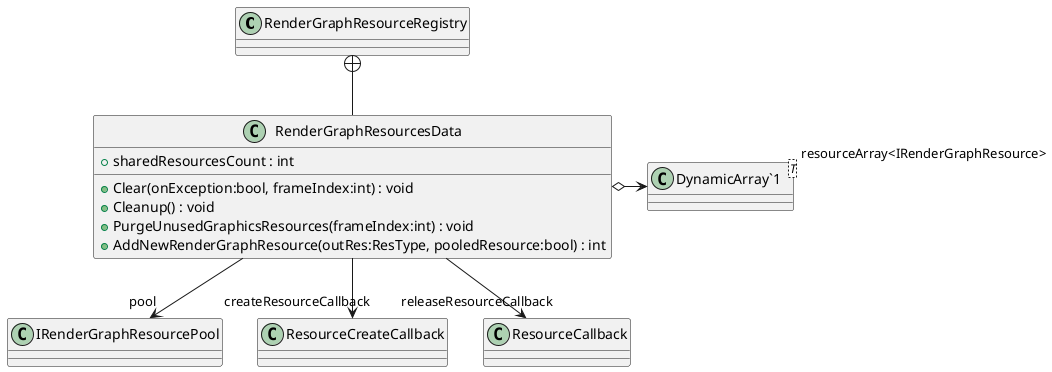 @startuml
class RenderGraphResourceRegistry {
}
class RenderGraphResourcesData {
    + sharedResourcesCount : int
    + Clear(onException:bool, frameIndex:int) : void
    + Cleanup() : void
    + PurgeUnusedGraphicsResources(frameIndex:int) : void
    + AddNewRenderGraphResource(outRes:ResType, pooledResource:bool) : int
}
class "DynamicArray`1"<T> {
}
RenderGraphResourceRegistry +-- RenderGraphResourcesData
RenderGraphResourcesData o-> "resourceArray<IRenderGraphResource>" "DynamicArray`1"
RenderGraphResourcesData --> "pool" IRenderGraphResourcePool
RenderGraphResourcesData --> "createResourceCallback" ResourceCreateCallback
RenderGraphResourcesData --> "releaseResourceCallback" ResourceCallback
@enduml
